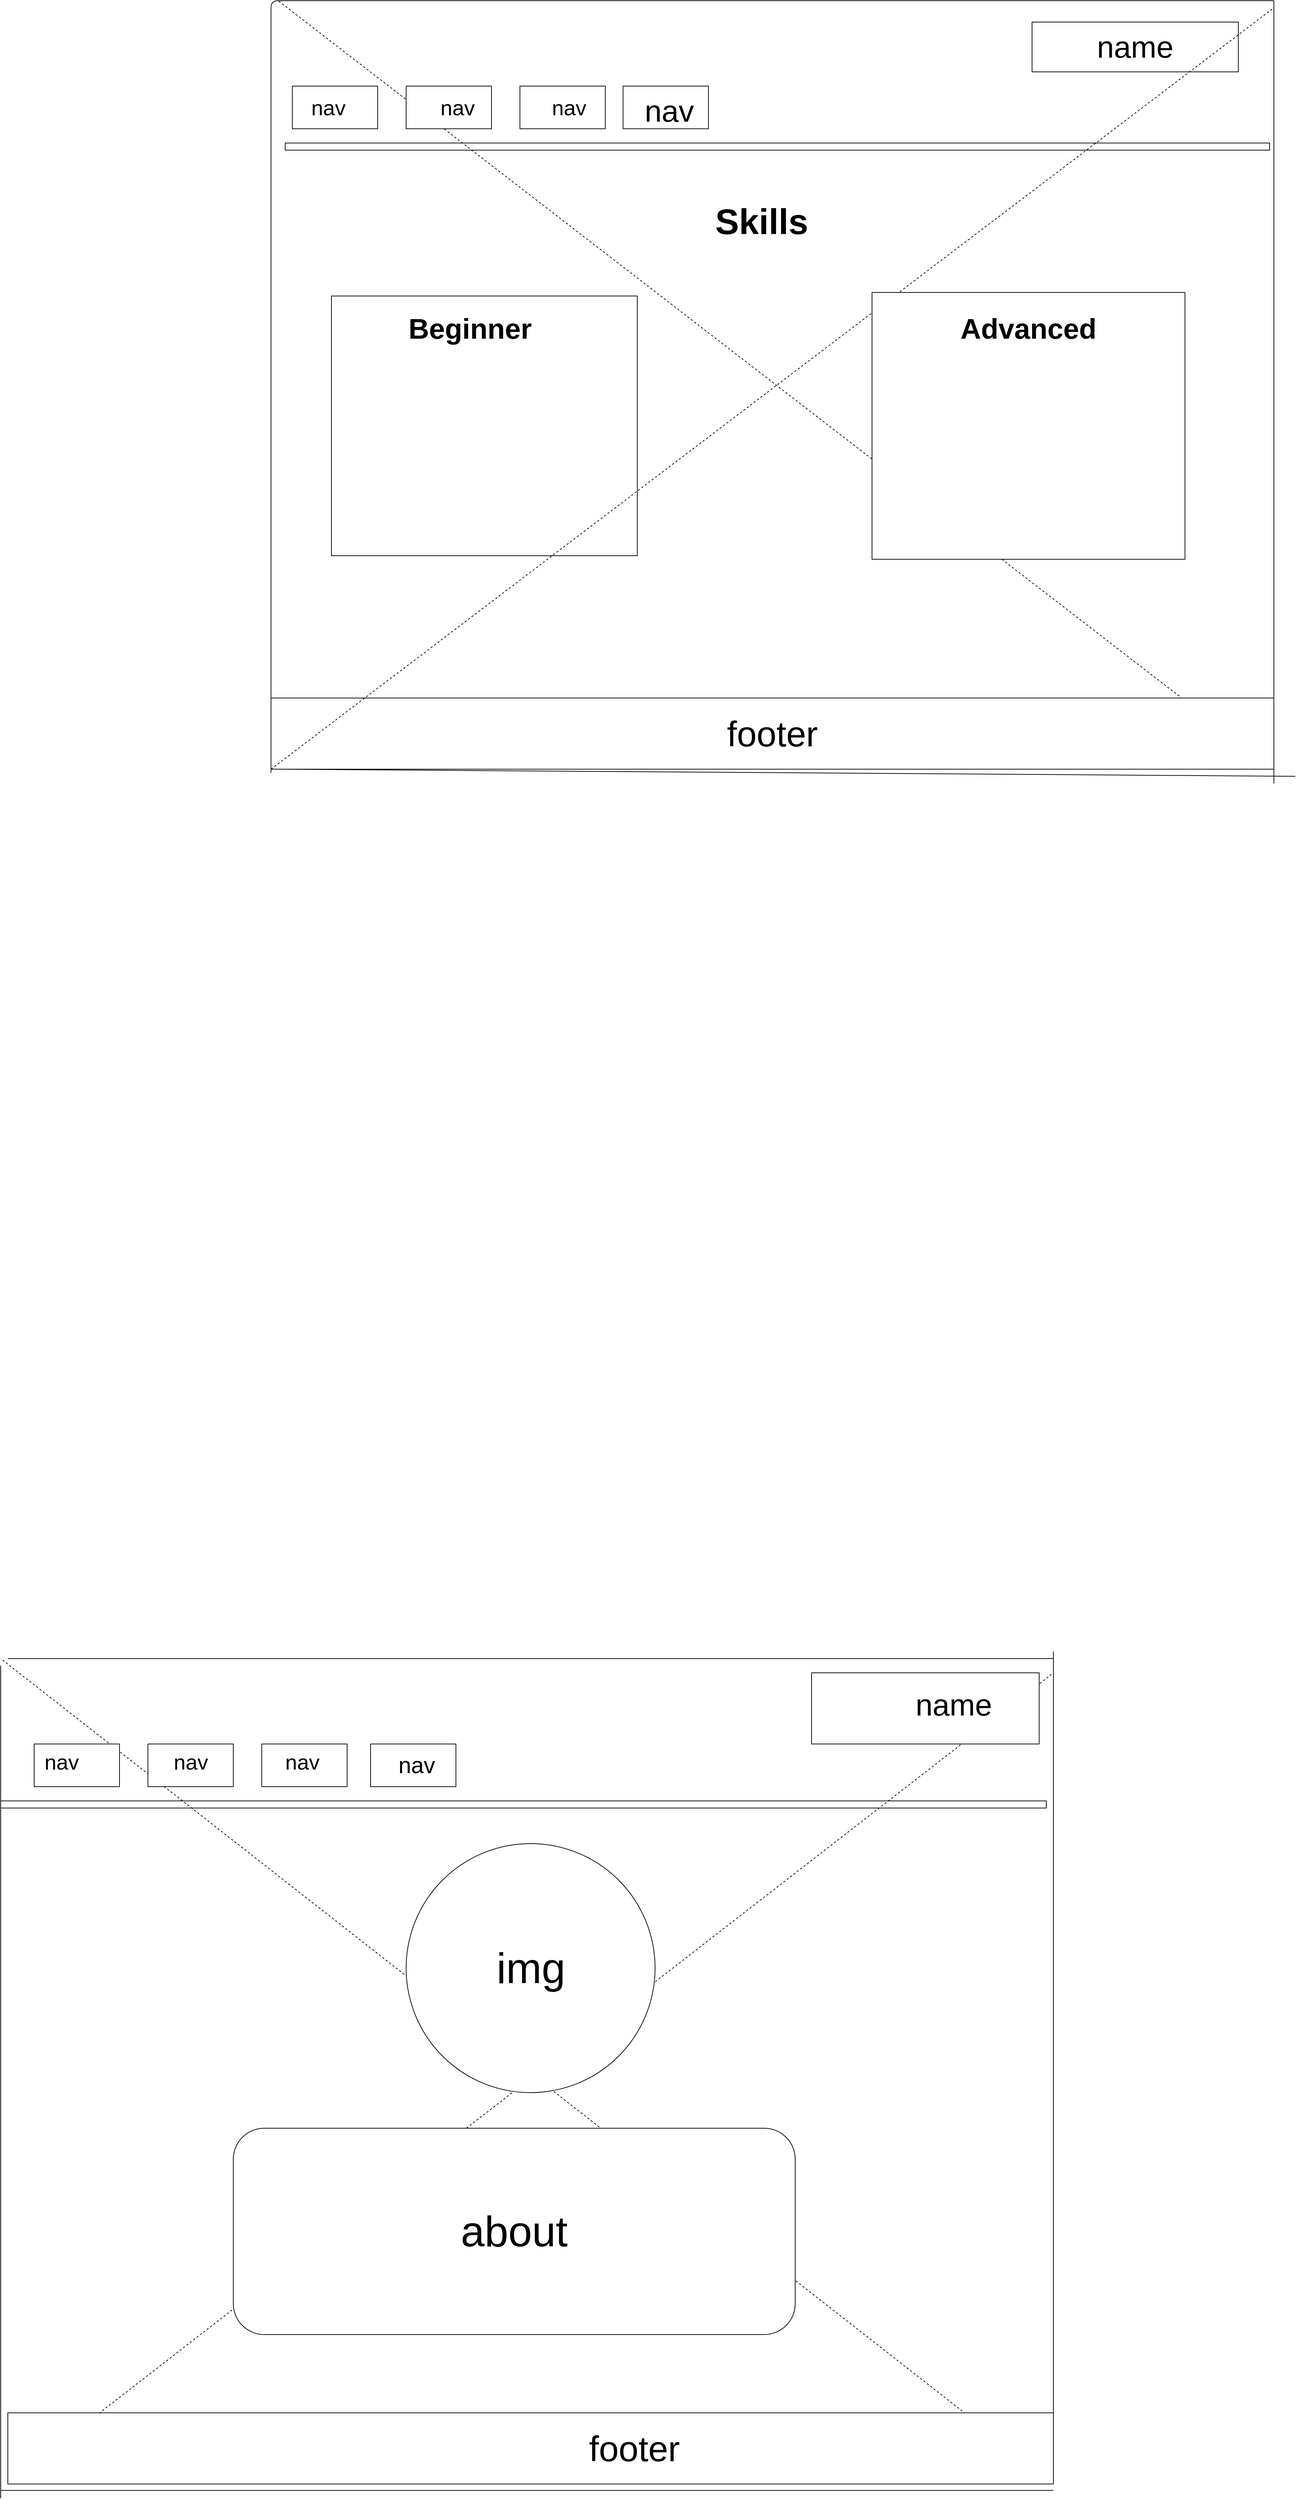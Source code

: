 <mxfile version="13.6.5" type="device"><diagram id="KaYEQry_LbOv4SLQJEKE" name="Page-1"><mxGraphModel dx="4620" dy="3855" grid="1" gridSize="10" guides="1" tooltips="1" connect="1" arrows="1" fold="1" page="1" pageScale="1" pageWidth="827" pageHeight="1169" math="0" shadow="0"><root><mxCell id="0"/><mxCell id="1" parent="0"/><mxCell id="NBiCOY7E4Hh1WoQ2UVL0-1" value="" style="rounded=0;whiteSpace=wrap;html=1;" parent="1" vertex="1"><mxGeometry x="-1110" y="200" width="1470" height="10" as="geometry"/></mxCell><mxCell id="NBiCOY7E4Hh1WoQ2UVL0-3" value="" style="endArrow=none;dashed=1;html=1;exitX=0;exitY=1;exitDx=0;exitDy=0;" parent="1" source="NBiCOY7E4Hh1WoQ2UVL0-12" edge="1"><mxGeometry width="50" height="50" relative="1" as="geometry"><mxPoint y="1170" as="sourcePoint"/><mxPoint x="370" y="20" as="targetPoint"/></mxGeometry></mxCell><mxCell id="NBiCOY7E4Hh1WoQ2UVL0-4" value="" style="endArrow=none;dashed=1;html=1;" parent="1" edge="1"><mxGeometry width="50" height="50" relative="1" as="geometry"><mxPoint x="360" y="1150" as="sourcePoint"/><mxPoint x="-1110" as="targetPoint"/></mxGeometry></mxCell><mxCell id="NBiCOY7E4Hh1WoQ2UVL0-5" value="" style="rounded=0;whiteSpace=wrap;html=1;" parent="1" vertex="1"><mxGeometry x="-1063" y="120" width="120" height="60" as="geometry"/></mxCell><mxCell id="NBiCOY7E4Hh1WoQ2UVL0-6" value="" style="rounded=0;whiteSpace=wrap;html=1;" parent="1" vertex="1"><mxGeometry x="-903" y="120" width="120" height="60" as="geometry"/></mxCell><mxCell id="NBiCOY7E4Hh1WoQ2UVL0-7" value="" style="rounded=0;whiteSpace=wrap;html=1;" parent="1" vertex="1"><mxGeometry x="-743" y="120" width="120" height="60" as="geometry"/></mxCell><mxCell id="NBiCOY7E4Hh1WoQ2UVL0-8" value="" style="ellipse;whiteSpace=wrap;html=1;aspect=fixed;" parent="1" vertex="1"><mxGeometry x="-540" y="260" width="350" height="350" as="geometry"/></mxCell><mxCell id="NBiCOY7E4Hh1WoQ2UVL0-9" value="" style="rounded=0;whiteSpace=wrap;html=1;" parent="1" vertex="1"><mxGeometry x="30" y="20" width="320" height="100" as="geometry"/></mxCell><mxCell id="NBiCOY7E4Hh1WoQ2UVL0-10" value="&lt;span style=&quot;font-size: 43px&quot;&gt;name&lt;/span&gt;" style="text;html=1;strokeColor=none;fillColor=none;align=center;verticalAlign=middle;whiteSpace=wrap;rounded=0;" parent="1" vertex="1"><mxGeometry x="90" width="280" height="130" as="geometry"/></mxCell><mxCell id="NBiCOY7E4Hh1WoQ2UVL0-11" value="&lt;span style=&quot;font-size: 30px&quot;&gt;nav&amp;nbsp; &amp;nbsp; &amp;nbsp; &amp;nbsp; &amp;nbsp; &amp;nbsp; &amp;nbsp; &amp;nbsp; nav&amp;nbsp; &amp;nbsp; &amp;nbsp; &amp;nbsp; &amp;nbsp; &amp;nbsp; &amp;nbsp;nav&lt;/span&gt;" style="text;html=1;strokeColor=none;fillColor=none;align=center;verticalAlign=middle;whiteSpace=wrap;rounded=0;" parent="1" vertex="1"><mxGeometry x="-1100" y="100" width="490" height="90" as="geometry"/></mxCell><mxCell id="NBiCOY7E4Hh1WoQ2UVL0-12" value="" style="rounded=0;whiteSpace=wrap;html=1;" parent="1" vertex="1"><mxGeometry x="-1100" y="1060" width="1470" height="100" as="geometry"/></mxCell><mxCell id="NBiCOY7E4Hh1WoQ2UVL0-13" value="&lt;font style=&quot;font-size: 50px&quot;&gt;footer&lt;br&gt;&lt;/font&gt;" style="text;html=1;strokeColor=none;fillColor=none;align=center;verticalAlign=middle;whiteSpace=wrap;rounded=0;" parent="1" vertex="1"><mxGeometry x="-594" y="1070" width="750" height="80" as="geometry"/></mxCell><mxCell id="NBiCOY7E4Hh1WoQ2UVL0-14" value="" style="rounded=1;whiteSpace=wrap;html=1;" parent="1" vertex="1"><mxGeometry x="-783" y="660" width="790" height="290" as="geometry"/></mxCell><mxCell id="NBiCOY7E4Hh1WoQ2UVL0-15" value="&lt;font style=&quot;font-size: 60px&quot;&gt;img&lt;br&gt;&lt;/font&gt;" style="text;html=1;strokeColor=none;fillColor=none;align=center;verticalAlign=middle;whiteSpace=wrap;rounded=0;" parent="1" vertex="1"><mxGeometry x="-502.5" y="360" width="275" height="150" as="geometry"/></mxCell><mxCell id="NBiCOY7E4Hh1WoQ2UVL0-16" value="&lt;font style=&quot;font-size: 60px&quot;&gt;about&lt;/font&gt;" style="text;html=1;strokeColor=none;fillColor=none;align=center;verticalAlign=middle;whiteSpace=wrap;rounded=0;" parent="1" vertex="1"><mxGeometry x="-739" y="645" width="702" height="320" as="geometry"/></mxCell><mxCell id="iZEbyL1tehQ7D-LMx015-1" value="" style="endArrow=none;html=1;" edge="1" parent="1"><mxGeometry width="50" height="50" relative="1" as="geometry"><mxPoint x="-1110" y="1180" as="sourcePoint"/><mxPoint x="-1110" y="10" as="targetPoint"/></mxGeometry></mxCell><mxCell id="iZEbyL1tehQ7D-LMx015-2" value="" style="endArrow=none;html=1;" edge="1" parent="1"><mxGeometry width="50" height="50" relative="1" as="geometry"><mxPoint x="370" y="1160" as="sourcePoint"/><mxPoint x="370" y="-10" as="targetPoint"/></mxGeometry></mxCell><mxCell id="iZEbyL1tehQ7D-LMx015-3" value="" style="endArrow=none;html=1;" edge="1" parent="1"><mxGeometry width="50" height="50" relative="1" as="geometry"><mxPoint x="-1100" as="sourcePoint"/><mxPoint x="370" as="targetPoint"/></mxGeometry></mxCell><mxCell id="iZEbyL1tehQ7D-LMx015-4" value="" style="endArrow=none;html=1;" edge="1" parent="1"><mxGeometry width="50" height="50" relative="1" as="geometry"><mxPoint x="-1110" y="1169" as="sourcePoint"/><mxPoint x="370" y="1169" as="targetPoint"/></mxGeometry></mxCell><mxCell id="iZEbyL1tehQ7D-LMx015-5" value="" style="rounded=0;whiteSpace=wrap;html=1;" vertex="1" parent="1"><mxGeometry x="-590" y="120" width="120" height="60" as="geometry"/></mxCell><mxCell id="iZEbyL1tehQ7D-LMx015-6" value="&lt;font style=&quot;font-size: 32px&quot;&gt;nav&lt;/font&gt;" style="text;html=1;strokeColor=none;fillColor=none;align=center;verticalAlign=middle;whiteSpace=wrap;rounded=0;" vertex="1" parent="1"><mxGeometry x="-580" y="115" width="110" height="70" as="geometry"/></mxCell><mxCell id="iZEbyL1tehQ7D-LMx015-180" value="" style="rounded=0;whiteSpace=wrap;html=1;" vertex="1" parent="1"><mxGeometry x="-710" y="-2130" width="1384" height="10" as="geometry"/></mxCell><mxCell id="iZEbyL1tehQ7D-LMx015-181" value="" style="endArrow=none;dashed=1;html=1;exitX=1;exitY=1;exitDx=0;exitDy=0;" edge="1" parent="1" source="iZEbyL1tehQ7D-LMx015-188"><mxGeometry width="50" height="50" relative="1" as="geometry"><mxPoint x="1473" y="-1146.0" as="sourcePoint"/><mxPoint x="-720" y="-2330" as="targetPoint"/></mxGeometry></mxCell><mxCell id="iZEbyL1tehQ7D-LMx015-182" value="" style="rounded=0;whiteSpace=wrap;html=1;" vertex="1" parent="1"><mxGeometry x="-700" y="-2210" width="120" height="60" as="geometry"/></mxCell><mxCell id="iZEbyL1tehQ7D-LMx015-183" value="" style="rounded=0;whiteSpace=wrap;html=1;" vertex="1" parent="1"><mxGeometry x="-540" y="-2210" width="120" height="60" as="geometry"/></mxCell><mxCell id="iZEbyL1tehQ7D-LMx015-184" value="" style="rounded=0;whiteSpace=wrap;html=1;" vertex="1" parent="1"><mxGeometry x="-380" y="-2210" width="120" height="60" as="geometry"/></mxCell><mxCell id="iZEbyL1tehQ7D-LMx015-185" value="" style="rounded=0;whiteSpace=wrap;html=1;" vertex="1" parent="1"><mxGeometry x="340" y="-2300" width="290" height="70" as="geometry"/></mxCell><mxCell id="iZEbyL1tehQ7D-LMx015-186" value="&lt;span style=&quot;font-size: 43px&quot;&gt;name&lt;/span&gt;" style="text;html=1;strokeColor=none;fillColor=none;align=center;verticalAlign=middle;whiteSpace=wrap;rounded=0;" vertex="1" parent="1"><mxGeometry x="345" y="-2330" width="280" height="130" as="geometry"/></mxCell><mxCell id="iZEbyL1tehQ7D-LMx015-187" value="&lt;span style=&quot;font-size: 30px&quot;&gt;nav&amp;nbsp; &amp;nbsp; &amp;nbsp; &amp;nbsp; &amp;nbsp; &amp;nbsp; &amp;nbsp; &amp;nbsp; nav&amp;nbsp; &amp;nbsp; &amp;nbsp; &amp;nbsp; &amp;nbsp; &amp;nbsp; &amp;nbsp;nav&lt;/span&gt;" style="text;html=1;strokeColor=none;fillColor=none;align=center;verticalAlign=middle;whiteSpace=wrap;rounded=0;" vertex="1" parent="1"><mxGeometry x="-725" y="-2225" width="490" height="90" as="geometry"/></mxCell><mxCell id="iZEbyL1tehQ7D-LMx015-188" value="" style="rounded=0;whiteSpace=wrap;html=1;" vertex="1" parent="1"><mxGeometry x="-730" y="-1350" width="1410" height="100" as="geometry"/></mxCell><mxCell id="iZEbyL1tehQ7D-LMx015-189" value="&lt;font style=&quot;font-size: 50px&quot;&gt;footer&lt;br&gt;&lt;/font&gt;" style="text;html=1;strokeColor=none;fillColor=none;align=center;verticalAlign=middle;whiteSpace=wrap;rounded=0;" vertex="1" parent="1"><mxGeometry x="-400" y="-1340" width="750" height="80" as="geometry"/></mxCell><mxCell id="iZEbyL1tehQ7D-LMx015-190" value="" style="endArrow=none;html=1;" edge="1" parent="1"><mxGeometry width="50" height="50" relative="1" as="geometry"><mxPoint x="-730" y="-1245" as="sourcePoint"/><mxPoint x="680" y="-2330" as="targetPoint"/><Array as="points"><mxPoint x="-730" y="-2330"/></Array></mxGeometry></mxCell><mxCell id="iZEbyL1tehQ7D-LMx015-191" value="" style="endArrow=none;html=1;" edge="1" parent="1"><mxGeometry width="50" height="50" relative="1" as="geometry"><mxPoint x="-720" y="-1250" as="sourcePoint"/><mxPoint x="710" y="-1240" as="targetPoint"/></mxGeometry></mxCell><mxCell id="iZEbyL1tehQ7D-LMx015-192" value="" style="endArrow=none;html=1;" edge="1" parent="1"><mxGeometry width="50" height="50" relative="1" as="geometry"><mxPoint x="680" y="-1230" as="sourcePoint"/><mxPoint x="680" y="-2330" as="targetPoint"/><Array as="points"><mxPoint x="680" y="-1680"/></Array></mxGeometry></mxCell><mxCell id="iZEbyL1tehQ7D-LMx015-193" value="&lt;font style=&quot;font-size: 50px&quot;&gt;&lt;b&gt;Skills&lt;br&gt;&lt;/b&gt;&lt;/font&gt;" style="text;html=1;strokeColor=none;fillColor=none;align=center;verticalAlign=middle;whiteSpace=wrap;rounded=0;" vertex="1" parent="1"><mxGeometry x="-195" y="-2110" width="310" height="180" as="geometry"/></mxCell><mxCell id="iZEbyL1tehQ7D-LMx015-194" value="" style="rounded=0;whiteSpace=wrap;html=1;" vertex="1" parent="1"><mxGeometry x="-645" y="-1915" width="430" height="365" as="geometry"/></mxCell><mxCell id="iZEbyL1tehQ7D-LMx015-195" value="" style="endArrow=none;dashed=1;html=1;exitX=0;exitY=1;exitDx=0;exitDy=0;" edge="1" parent="1" source="iZEbyL1tehQ7D-LMx015-188"><mxGeometry width="50" height="50" relative="1" as="geometry"><mxPoint x="-150" y="-1250" as="sourcePoint"/><mxPoint x="680" y="-2320" as="targetPoint"/></mxGeometry></mxCell><mxCell id="iZEbyL1tehQ7D-LMx015-196" value="" style="rounded=0;whiteSpace=wrap;html=1;" vertex="1" parent="1"><mxGeometry x="115" y="-1920" width="440" height="375" as="geometry"/></mxCell><mxCell id="iZEbyL1tehQ7D-LMx015-197" value="&lt;font style=&quot;font-size: 40px&quot;&gt;&lt;b&gt;Beginner&lt;/b&gt;&lt;/font&gt;" style="text;html=1;strokeColor=none;fillColor=none;align=center;verticalAlign=middle;whiteSpace=wrap;rounded=0;" vertex="1" parent="1"><mxGeometry x="-560" y="-1950" width="220" height="160" as="geometry"/></mxCell><mxCell id="iZEbyL1tehQ7D-LMx015-198" value="&lt;font style=&quot;font-size: 40px&quot;&gt;&lt;b&gt;Advanced&lt;/b&gt;&lt;/font&gt;" style="text;html=1;strokeColor=none;fillColor=none;align=center;verticalAlign=middle;whiteSpace=wrap;rounded=0;" vertex="1" parent="1"><mxGeometry x="100" y="-1925" width="470" height="110" as="geometry"/></mxCell><mxCell id="iZEbyL1tehQ7D-LMx015-199" value="" style="rounded=0;whiteSpace=wrap;html=1;" vertex="1" parent="1"><mxGeometry x="-235" y="-2210" width="120" height="60" as="geometry"/></mxCell><mxCell id="iZEbyL1tehQ7D-LMx015-200" value="&lt;span style=&quot;font-size: 43px&quot;&gt;nav&lt;/span&gt;" style="text;html=1;strokeColor=none;fillColor=none;align=center;verticalAlign=middle;whiteSpace=wrap;rounded=0;" vertex="1" parent="1"><mxGeometry x="-310" y="-2240" width="280" height="130" as="geometry"/></mxCell></root></mxGraphModel></diagram></mxfile>